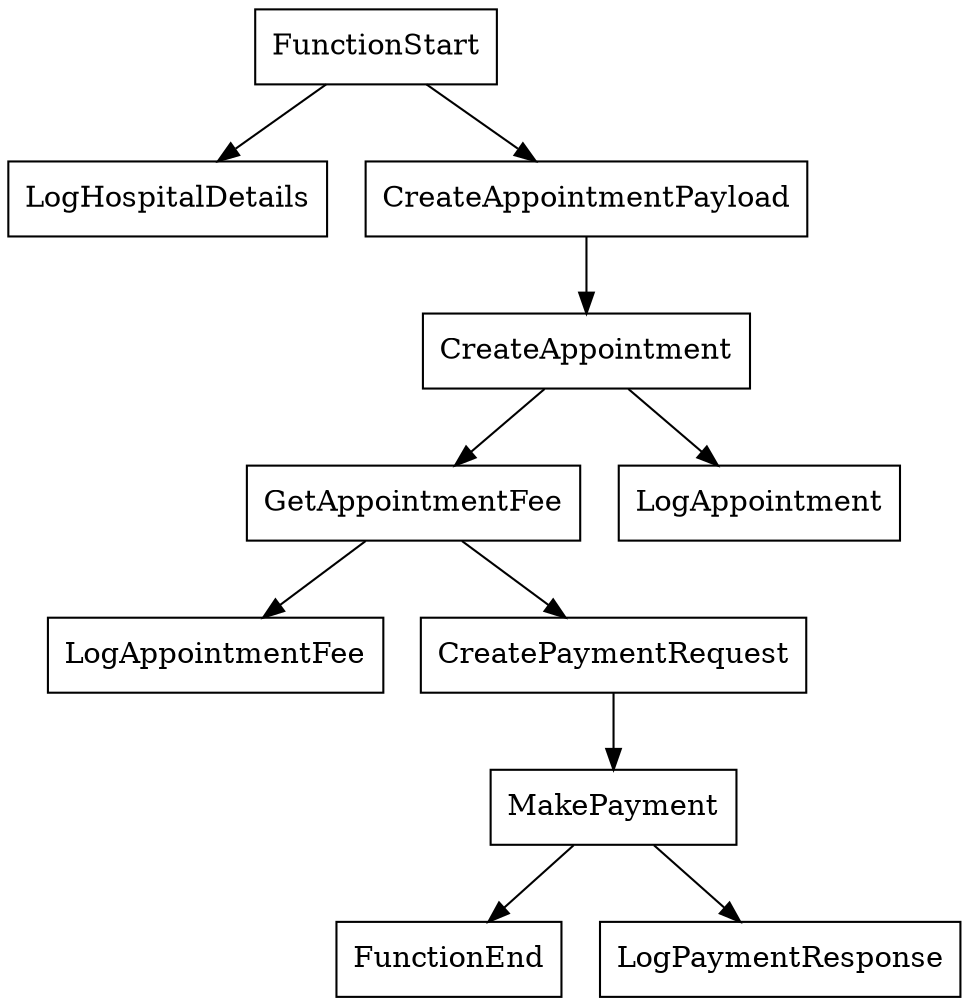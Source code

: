 digraph "DataflowGraph" {
node [shape=record];
"GetAppointmentFee" -> "LogAppointmentFee";
"GetAppointmentFee" -> "CreatePaymentRequest";
"FunctionStart" -> "LogHospitalDetails";
"FunctionStart" -> "CreateAppointmentPayload";
"CreatePaymentRequest" -> "MakePayment";
"CreateAppointment" -> "GetAppointmentFee";
"CreateAppointment" -> "LogAppointment";
"MakePayment" -> "FunctionEnd";
"MakePayment" -> "LogPaymentResponse";
"CreateAppointmentPayload" -> "CreateAppointment";
}
